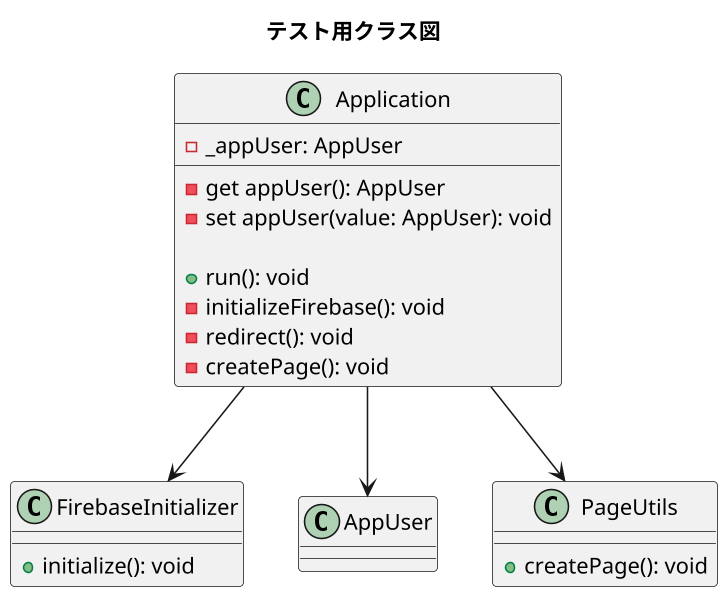 @startuml hoge
title テスト用クラス図
skinparam dpi 150

class Application {
  - _appUser: AppUser

  - get appUser(): AppUser
  - set appUser(value: AppUser): void

  + run(): void
  - initializeFirebase(): void
  - redirect(): void
  - createPage(): void
}

class FirebaseInitializer {
  + initialize(): void
}

class AppUser {
}

class PageUtils {
  + createPage(): void
}

Application --> FirebaseInitializer
Application --> AppUser
Application --> PageUtils

@enduml